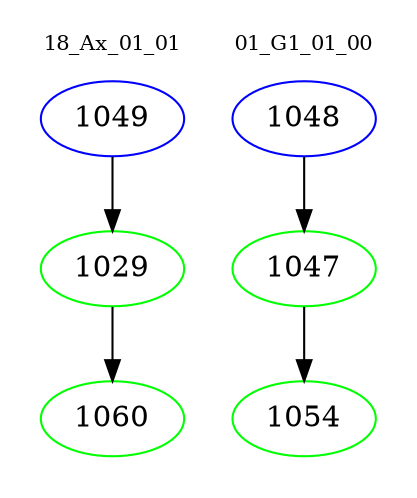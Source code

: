digraph{
subgraph cluster_0 {
color = white
label = "18_Ax_01_01";
fontsize=10;
T0_1049 [label="1049", color="blue"]
T0_1049 -> T0_1029 [color="black"]
T0_1029 [label="1029", color="green"]
T0_1029 -> T0_1060 [color="black"]
T0_1060 [label="1060", color="green"]
}
subgraph cluster_1 {
color = white
label = "01_G1_01_00";
fontsize=10;
T1_1048 [label="1048", color="blue"]
T1_1048 -> T1_1047 [color="black"]
T1_1047 [label="1047", color="green"]
T1_1047 -> T1_1054 [color="black"]
T1_1054 [label="1054", color="green"]
}
}
